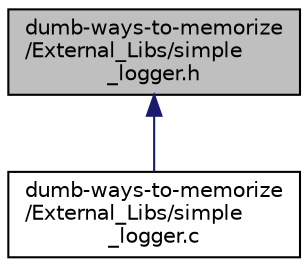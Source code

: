 digraph "dumb-ways-to-memorize/External_Libs/simple_logger.h"
{
  edge [fontname="Helvetica",fontsize="10",labelfontname="Helvetica",labelfontsize="10"];
  node [fontname="Helvetica",fontsize="10",shape=record];
  Node1 [label="dumb-ways-to-memorize\l/External_Libs/simple\l_logger.h",height=0.2,width=0.4,color="black", fillcolor="grey75", style="filled", fontcolor="black"];
  Node1 -> Node2 [dir="back",color="midnightblue",fontsize="10",style="solid",fontname="Helvetica"];
  Node2 [label="dumb-ways-to-memorize\l/External_Libs/simple\l_logger.c",height=0.2,width=0.4,color="black", fillcolor="white", style="filled",URL="$simple__logger_8c.html"];
}
